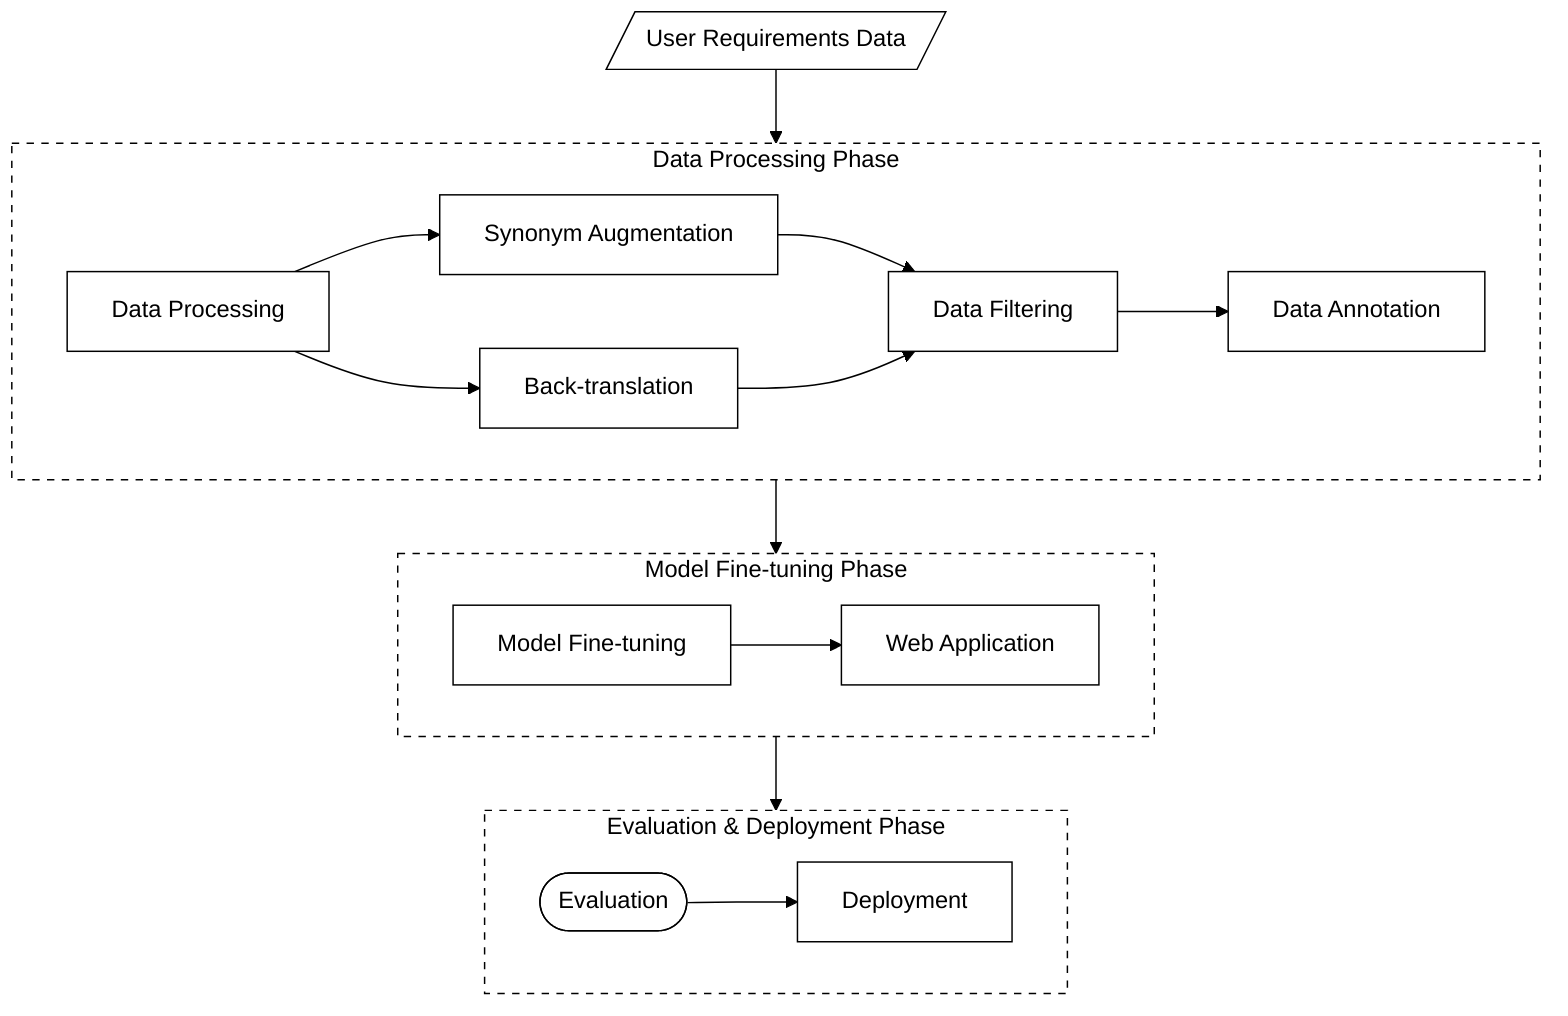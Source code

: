 %%{init: {
  'theme': 'base', 
  'themeVariables': { 
    'primaryColor': '#ffffff', 
    'primaryTextColor': '#000000', 
    'primaryBorderColor': '#000000', 
    'lineColor': '#000000', 
    'secondaryColor': '#ffffff', 
    'tertiaryColor': '#ffffff', 
    'background': '#ffffff',
    'mainBkg': '#ffffff',
    'nodeBorder': '#000000',
    'clusterBkg': '#ffffff',
    'clusterBorder': '#000000',
    'titleColor': '#000000'
  }
}}%%

flowchart TD
    %% Starting point
    UserData[/"User Requirements Data"/] --> DataPhase
    
    %% Data Processing Phase
    subgraph DataPhase["Data Processing Phase"]
        DataProc["Data Processing"]
        SynAug["Synonym Augmentation"]
        BackTrans["Back-translation"]
        DataFilter["Data Filtering"]
        Annotation["Data Annotation"]
        
        DataProc --> SynAug
        DataProc --> BackTrans
        SynAug --> DataFilter
        BackTrans --> DataFilter
        DataFilter --> Annotation
    end
    
    %% Model Fine-tuning Phase
    subgraph ModelPhase["Model Fine-tuning Phase"]
        ModelTuning["Model Fine-tuning"]
        WebApp["Web Application"]
        
        ModelTuning --> WebApp
    end
    
    %% Evaluation Phase
    subgraph EvalPhase["Evaluation & Deployment Phase"]
        Evaluation(["Evaluation"])
        Deployment["Deployment"]
        
        Evaluation --> Deployment
    end
    
    %% Connect the phases
    DataPhase --> ModelPhase
    ModelPhase --> EvalPhase
    
    %% Explicitly set all elements to white background
    classDef default fill:#ffffff,stroke:#000000,stroke-width:1px,color:#000000
    classDef phaseStyle fill:#ffffff,stroke:#000000,stroke-width:1px,stroke-dasharray: 5 5
    
    class DataPhase,ModelPhase,EvalPhase phaseStyle
